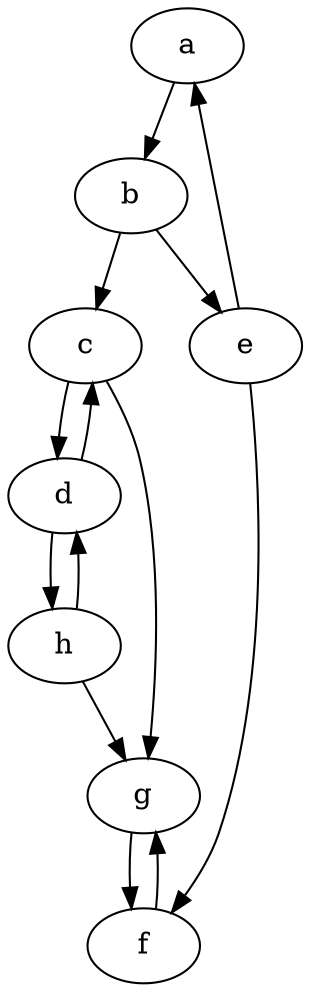 digraph g {
    a -> b -> c -> d;
    d -> c;
    e -> a;
    b -> e;
    e -> f -> g;
    c -> g;
    d -> h;
    h -> d;
    h -> g;
    g -> f;
}
